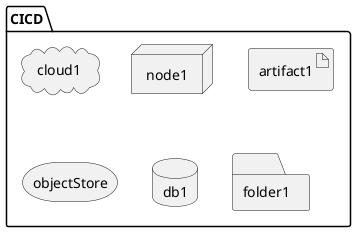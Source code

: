 @startuml

package  CICD {
  cloud cloud1
  node node1
  artifact artifact1
  storage objectStore
  database db1
  folder folder1
}

@enduml
